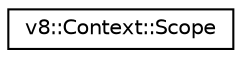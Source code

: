 digraph "Graphical Class Hierarchy"
{
  edge [fontname="Helvetica",fontsize="10",labelfontname="Helvetica",labelfontsize="10"];
  node [fontname="Helvetica",fontsize="10",shape=record];
  rankdir="LR";
  Node1 [label="v8::Context::Scope",height=0.2,width=0.4,color="black", fillcolor="white", style="filled",URL="$classv8_1_1Context_1_1Scope.html"];
}
